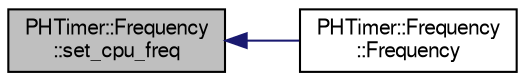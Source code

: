 digraph "PHTimer::Frequency::set_cpu_freq"
{
  bgcolor="transparent";
  edge [fontname="FreeSans",fontsize="10",labelfontname="FreeSans",labelfontsize="10"];
  node [fontname="FreeSans",fontsize="10",shape=record];
  rankdir="LR";
  Node1 [label="PHTimer::Frequency\l::set_cpu_freq",height=0.2,width=0.4,color="black", fillcolor="grey75", style="filled" fontcolor="black"];
  Node1 -> Node2 [dir="back",color="midnightblue",fontsize="10",style="solid",fontname="FreeSans"];
  Node2 [label="PHTimer::Frequency\l::Frequency",height=0.2,width=0.4,color="black",URL="$d2/db1/classPHTimer_1_1Frequency.html#aaea343cccc3153df0eeff189cb041431",tooltip="constructor "];
}
